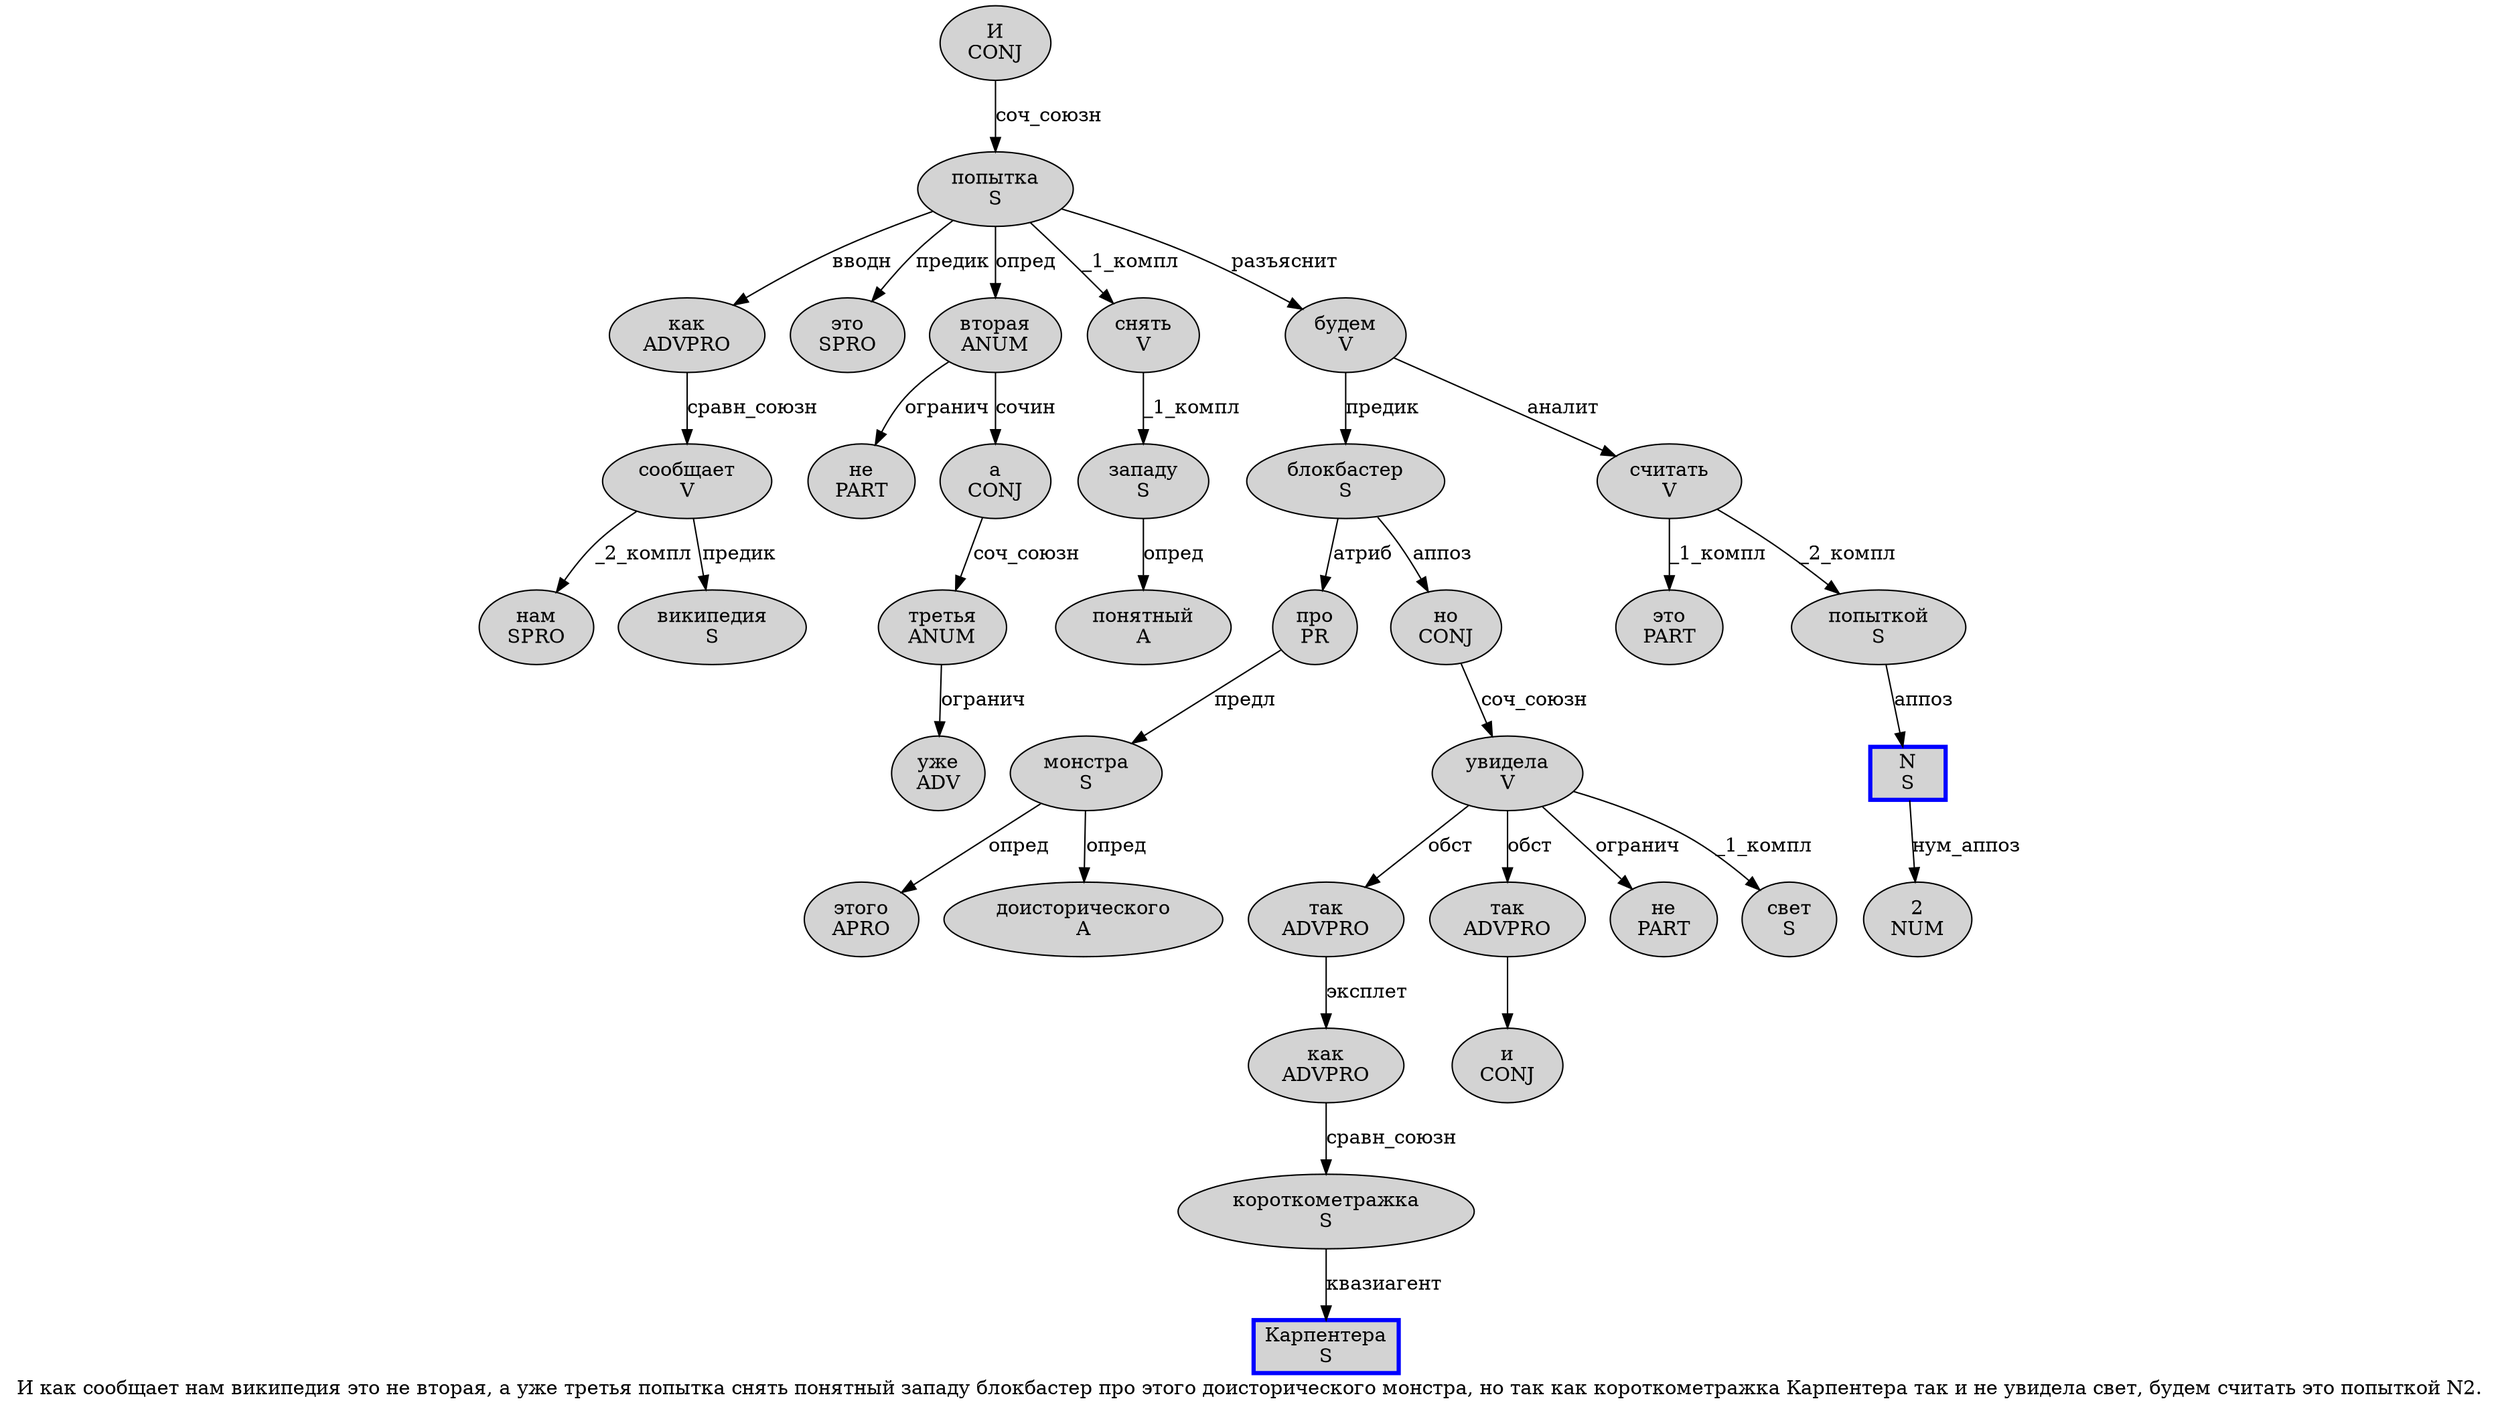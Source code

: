 digraph SENTENCE_4551 {
	graph [label="И как сообщает нам википедия это не вторая, а уже третья попытка снять понятный западу блокбастер про этого доисторического монстра, но так как короткометражка Карпентера так и не увидела свет, будем считать это попыткой N2."]
	node [style=filled]
		0 [label="И
CONJ" color="" fillcolor=lightgray penwidth=1 shape=ellipse]
		1 [label="как
ADVPRO" color="" fillcolor=lightgray penwidth=1 shape=ellipse]
		2 [label="сообщает
V" color="" fillcolor=lightgray penwidth=1 shape=ellipse]
		3 [label="нам
SPRO" color="" fillcolor=lightgray penwidth=1 shape=ellipse]
		4 [label="википедия
S" color="" fillcolor=lightgray penwidth=1 shape=ellipse]
		5 [label="это
SPRO" color="" fillcolor=lightgray penwidth=1 shape=ellipse]
		6 [label="не
PART" color="" fillcolor=lightgray penwidth=1 shape=ellipse]
		7 [label="вторая
ANUM" color="" fillcolor=lightgray penwidth=1 shape=ellipse]
		9 [label="а
CONJ" color="" fillcolor=lightgray penwidth=1 shape=ellipse]
		10 [label="уже
ADV" color="" fillcolor=lightgray penwidth=1 shape=ellipse]
		11 [label="третья
ANUM" color="" fillcolor=lightgray penwidth=1 shape=ellipse]
		12 [label="попытка
S" color="" fillcolor=lightgray penwidth=1 shape=ellipse]
		13 [label="снять
V" color="" fillcolor=lightgray penwidth=1 shape=ellipse]
		14 [label="понятный
A" color="" fillcolor=lightgray penwidth=1 shape=ellipse]
		15 [label="западу
S" color="" fillcolor=lightgray penwidth=1 shape=ellipse]
		16 [label="блокбастер
S" color="" fillcolor=lightgray penwidth=1 shape=ellipse]
		17 [label="про
PR" color="" fillcolor=lightgray penwidth=1 shape=ellipse]
		18 [label="этого
APRO" color="" fillcolor=lightgray penwidth=1 shape=ellipse]
		19 [label="доисторического
A" color="" fillcolor=lightgray penwidth=1 shape=ellipse]
		20 [label="монстра
S" color="" fillcolor=lightgray penwidth=1 shape=ellipse]
		22 [label="но
CONJ" color="" fillcolor=lightgray penwidth=1 shape=ellipse]
		23 [label="так
ADVPRO" color="" fillcolor=lightgray penwidth=1 shape=ellipse]
		24 [label="как
ADVPRO" color="" fillcolor=lightgray penwidth=1 shape=ellipse]
		25 [label="короткометражка
S" color="" fillcolor=lightgray penwidth=1 shape=ellipse]
		26 [label="Карпентера
S" color=blue fillcolor=lightgray penwidth=3 shape=box]
		27 [label="так
ADVPRO" color="" fillcolor=lightgray penwidth=1 shape=ellipse]
		28 [label="и
CONJ" color="" fillcolor=lightgray penwidth=1 shape=ellipse]
		29 [label="не
PART" color="" fillcolor=lightgray penwidth=1 shape=ellipse]
		30 [label="увидела
V" color="" fillcolor=lightgray penwidth=1 shape=ellipse]
		31 [label="свет
S" color="" fillcolor=lightgray penwidth=1 shape=ellipse]
		33 [label="будем
V" color="" fillcolor=lightgray penwidth=1 shape=ellipse]
		34 [label="считать
V" color="" fillcolor=lightgray penwidth=1 shape=ellipse]
		35 [label="это
PART" color="" fillcolor=lightgray penwidth=1 shape=ellipse]
		36 [label="попыткой
S" color="" fillcolor=lightgray penwidth=1 shape=ellipse]
		37 [label="N
S" color=blue fillcolor=lightgray penwidth=3 shape=box]
		38 [label="2
NUM" color="" fillcolor=lightgray penwidth=1 shape=ellipse]
			0 -> 12 [label="соч_союзн"]
			7 -> 6 [label="огранич"]
			7 -> 9 [label="сочин"]
			12 -> 1 [label="вводн"]
			12 -> 5 [label="предик"]
			12 -> 7 [label="опред"]
			12 -> 13 [label="_1_компл"]
			12 -> 33 [label="разъяснит"]
			15 -> 14 [label="опред"]
			23 -> 24 [label="эксплет"]
			24 -> 25 [label="сравн_союзн"]
			1 -> 2 [label="сравн_союзн"]
			9 -> 11 [label="соч_союзн"]
			36 -> 37 [label="аппоз"]
			34 -> 35 [label="_1_компл"]
			34 -> 36 [label="_2_компл"]
			13 -> 15 [label="_1_компл"]
			33 -> 16 [label="предик"]
			33 -> 34 [label="аналит"]
			27 -> 28
			16 -> 17 [label="атриб"]
			16 -> 22 [label="аппоз"]
			22 -> 30 [label="соч_союзн"]
			30 -> 23 [label="обст"]
			30 -> 27 [label="обст"]
			30 -> 29 [label="огранич"]
			30 -> 31 [label="_1_компл"]
			20 -> 18 [label="опред"]
			20 -> 19 [label="опред"]
			2 -> 3 [label="_2_компл"]
			2 -> 4 [label="предик"]
			11 -> 10 [label="огранич"]
			25 -> 26 [label="квазиагент"]
			37 -> 38 [label="нум_аппоз"]
			17 -> 20 [label="предл"]
}